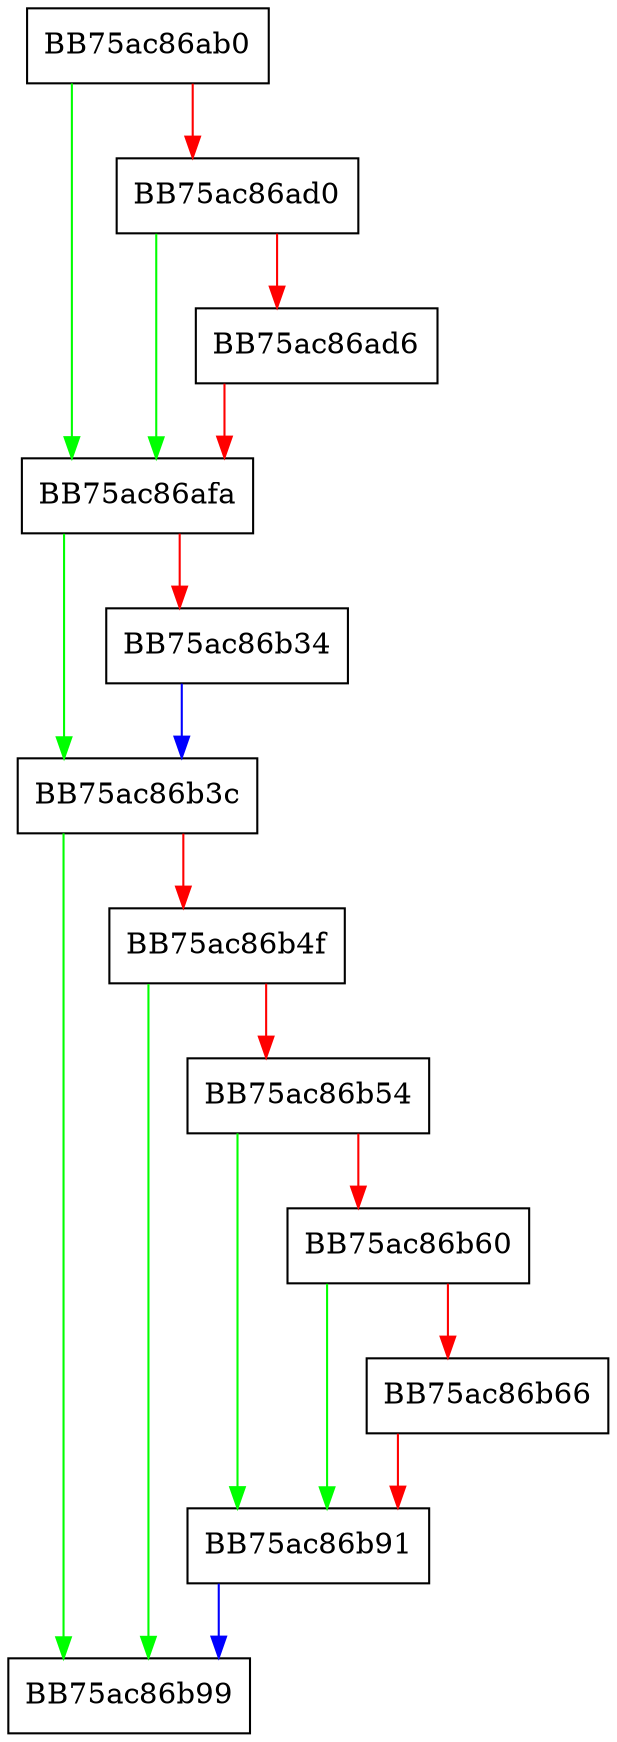 digraph Execute {
  node [shape="box"];
  graph [splines=ortho];
  BB75ac86ab0 -> BB75ac86afa [color="green"];
  BB75ac86ab0 -> BB75ac86ad0 [color="red"];
  BB75ac86ad0 -> BB75ac86afa [color="green"];
  BB75ac86ad0 -> BB75ac86ad6 [color="red"];
  BB75ac86ad6 -> BB75ac86afa [color="red"];
  BB75ac86afa -> BB75ac86b3c [color="green"];
  BB75ac86afa -> BB75ac86b34 [color="red"];
  BB75ac86b34 -> BB75ac86b3c [color="blue"];
  BB75ac86b3c -> BB75ac86b99 [color="green"];
  BB75ac86b3c -> BB75ac86b4f [color="red"];
  BB75ac86b4f -> BB75ac86b99 [color="green"];
  BB75ac86b4f -> BB75ac86b54 [color="red"];
  BB75ac86b54 -> BB75ac86b91 [color="green"];
  BB75ac86b54 -> BB75ac86b60 [color="red"];
  BB75ac86b60 -> BB75ac86b91 [color="green"];
  BB75ac86b60 -> BB75ac86b66 [color="red"];
  BB75ac86b66 -> BB75ac86b91 [color="red"];
  BB75ac86b91 -> BB75ac86b99 [color="blue"];
}
